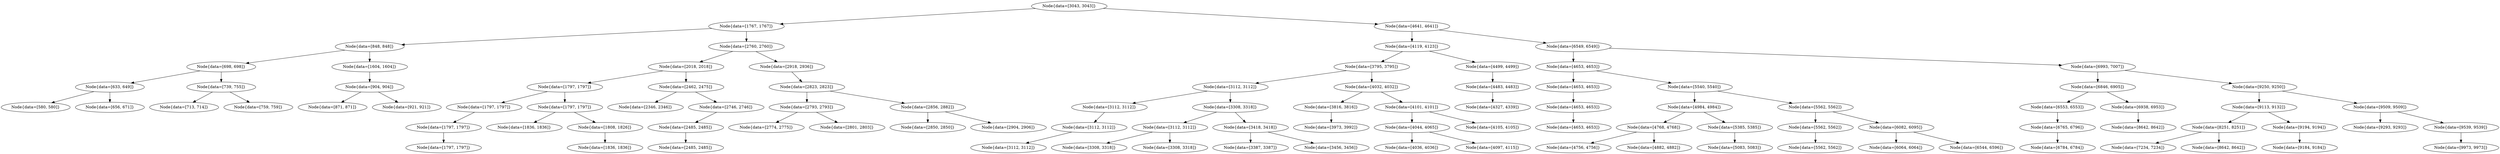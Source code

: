 digraph G{
497662301 [label="Node{data=[3043, 3043]}"]
497662301 -> 640952042
640952042 [label="Node{data=[1767, 1767]}"]
640952042 -> 1498179306
1498179306 [label="Node{data=[848, 848]}"]
1498179306 -> 1780071470
1780071470 [label="Node{data=[698, 698]}"]
1780071470 -> 984253281
984253281 [label="Node{data=[633, 649]}"]
984253281 -> 1026482600
1026482600 [label="Node{data=[580, 580]}"]
984253281 -> 124758993
124758993 [label="Node{data=[656, 671]}"]
1780071470 -> 540057566
540057566 [label="Node{data=[739, 755]}"]
540057566 -> 1315942706
1315942706 [label="Node{data=[713, 714]}"]
540057566 -> 67517174
67517174 [label="Node{data=[759, 759]}"]
1498179306 -> 2118985860
2118985860 [label="Node{data=[1604, 1604]}"]
2118985860 -> 1520928508
1520928508 [label="Node{data=[904, 904]}"]
1520928508 -> 1769097915
1769097915 [label="Node{data=[871, 871]}"]
1520928508 -> 1553341673
1553341673 [label="Node{data=[921, 921]}"]
640952042 -> 1267209975
1267209975 [label="Node{data=[2760, 2760]}"]
1267209975 -> 763291932
763291932 [label="Node{data=[2018, 2018]}"]
763291932 -> 1453480346
1453480346 [label="Node{data=[1797, 1797]}"]
1453480346 -> 977233651
977233651 [label="Node{data=[1797, 1797]}"]
977233651 -> 822866157
822866157 [label="Node{data=[1797, 1797]}"]
822866157 -> 1810352601
1810352601 [label="Node{data=[1797, 1797]}"]
1453480346 -> 793588662
793588662 [label="Node{data=[1797, 1797]}"]
793588662 -> 1854193746
1854193746 [label="Node{data=[1836, 1836]}"]
793588662 -> 6736375
6736375 [label="Node{data=[1808, 1826]}"]
6736375 -> 1427796259
1427796259 [label="Node{data=[1836, 1836]}"]
763291932 -> 327952565
327952565 [label="Node{data=[2462, 2475]}"]
327952565 -> 1539505350
1539505350 [label="Node{data=[2346, 2346]}"]
327952565 -> 1834860344
1834860344 [label="Node{data=[2746, 2746]}"]
1834860344 -> 1799899353
1799899353 [label="Node{data=[2485, 2485]}"]
1799899353 -> 435362949
435362949 [label="Node{data=[2485, 2485]}"]
1267209975 -> 1427892145
1427892145 [label="Node{data=[2918, 2936]}"]
1427892145 -> 1430206037
1430206037 [label="Node{data=[2823, 2823]}"]
1430206037 -> 2090377899
2090377899 [label="Node{data=[2793, 2793]}"]
2090377899 -> 2106494601
2106494601 [label="Node{data=[2774, 2775]}"]
2090377899 -> 1998768358
1998768358 [label="Node{data=[2801, 2803]}"]
1430206037 -> 1535362505
1535362505 [label="Node{data=[2856, 2882]}"]
1535362505 -> 1656203752
1656203752 [label="Node{data=[2850, 2850]}"]
1535362505 -> 1799657969
1799657969 [label="Node{data=[2904, 2906]}"]
497662301 -> 180357511
180357511 [label="Node{data=[4641, 4641]}"]
180357511 -> 1336424603
1336424603 [label="Node{data=[4119, 4123]}"]
1336424603 -> 277815407
277815407 [label="Node{data=[3795, 3795]}"]
277815407 -> 1598793886
1598793886 [label="Node{data=[3112, 3112]}"]
1598793886 -> 1431113409
1431113409 [label="Node{data=[3112, 3112]}"]
1431113409 -> 1529841683
1529841683 [label="Node{data=[3112, 3112]}"]
1529841683 -> 843732801
843732801 [label="Node{data=[3112, 3112]}"]
1598793886 -> 818353870
818353870 [label="Node{data=[3308, 3318]}"]
818353870 -> 230763793
230763793 [label="Node{data=[3112, 3112]}"]
230763793 -> 713642922
713642922 [label="Node{data=[3308, 3318]}"]
230763793 -> 1251604965
1251604965 [label="Node{data=[3308, 3318]}"]
818353870 -> 1122039582
1122039582 [label="Node{data=[3418, 3418]}"]
1122039582 -> 1179509750
1179509750 [label="Node{data=[3387, 3387]}"]
1122039582 -> 641330326
641330326 [label="Node{data=[3456, 3456]}"]
277815407 -> 594181989
594181989 [label="Node{data=[4032, 4032]}"]
594181989 -> 1727476753
1727476753 [label="Node{data=[3816, 3816]}"]
1727476753 -> 1326201194
1326201194 [label="Node{data=[3973, 3992]}"]
594181989 -> 641212737
641212737 [label="Node{data=[4101, 4101]}"]
641212737 -> 1448735668
1448735668 [label="Node{data=[4044, 4065]}"]
1448735668 -> 164696786
164696786 [label="Node{data=[4036, 4036]}"]
1448735668 -> 666414571
666414571 [label="Node{data=[4097, 4115]}"]
641212737 -> 1089319540
1089319540 [label="Node{data=[4105, 4105]}"]
1336424603 -> 1504718222
1504718222 [label="Node{data=[4499, 4499]}"]
1504718222 -> 1492579304
1492579304 [label="Node{data=[4483, 4483]}"]
1492579304 -> 985909992
985909992 [label="Node{data=[4327, 4339]}"]
180357511 -> 395354582
395354582 [label="Node{data=[6549, 6549]}"]
395354582 -> 1326719735
1326719735 [label="Node{data=[4653, 4653]}"]
1326719735 -> 538112334
538112334 [label="Node{data=[4653, 4653]}"]
538112334 -> 77785902
77785902 [label="Node{data=[4653, 4653]}"]
77785902 -> 380527741
380527741 [label="Node{data=[4653, 4653]}"]
1326719735 -> 2017718213
2017718213 [label="Node{data=[5540, 5540]}"]
2017718213 -> 1332541698
1332541698 [label="Node{data=[4984, 4984]}"]
1332541698 -> 1552187482
1552187482 [label="Node{data=[4768, 4768]}"]
1552187482 -> 971807291
971807291 [label="Node{data=[4756, 4756]}"]
1552187482 -> 1589012228
1589012228 [label="Node{data=[4882, 4882]}"]
1332541698 -> 1991909689
1991909689 [label="Node{data=[5385, 5385]}"]
1991909689 -> 247785956
247785956 [label="Node{data=[5083, 5083]}"]
2017718213 -> 1403295557
1403295557 [label="Node{data=[5562, 5562]}"]
1403295557 -> 1053250674
1053250674 [label="Node{data=[5562, 5562]}"]
1053250674 -> 424876410
424876410 [label="Node{data=[5562, 5562]}"]
1403295557 -> 821119101
821119101 [label="Node{data=[6082, 6095]}"]
821119101 -> 1201209241
1201209241 [label="Node{data=[6064, 6064]}"]
821119101 -> 1131956188
1131956188 [label="Node{data=[6544, 6596]}"]
395354582 -> 1122049536
1122049536 [label="Node{data=[6993, 7007]}"]
1122049536 -> 2020148353
2020148353 [label="Node{data=[6846, 6905]}"]
2020148353 -> 2014140450
2014140450 [label="Node{data=[6553, 6553]}"]
2014140450 -> 2043328088
2043328088 [label="Node{data=[6765, 6796]}"]
2043328088 -> 865183359
865183359 [label="Node{data=[6784, 6784]}"]
2020148353 -> 65859968
65859968 [label="Node{data=[6938, 6953]}"]
65859968 -> 288515479
288515479 [label="Node{data=[8642, 8642]}"]
1122049536 -> 1038514591
1038514591 [label="Node{data=[9250, 9250]}"]
1038514591 -> 58360322
58360322 [label="Node{data=[9113, 9132]}"]
58360322 -> 1744704284
1744704284 [label="Node{data=[8251, 8251]}"]
1744704284 -> 1709362345
1709362345 [label="Node{data=[7234, 7234]}"]
1744704284 -> 1808169739
1808169739 [label="Node{data=[8642, 8642]}"]
58360322 -> 1014734563
1014734563 [label="Node{data=[9194, 9194]}"]
1014734563 -> 722078851
722078851 [label="Node{data=[9184, 9184]}"]
1038514591 -> 1484655311
1484655311 [label="Node{data=[9509, 9509]}"]
1484655311 -> 12070120
12070120 [label="Node{data=[9293, 9293]}"]
1484655311 -> 1624516250
1624516250 [label="Node{data=[9539, 9539]}"]
1624516250 -> 465649687
465649687 [label="Node{data=[9973, 9973]}"]
}